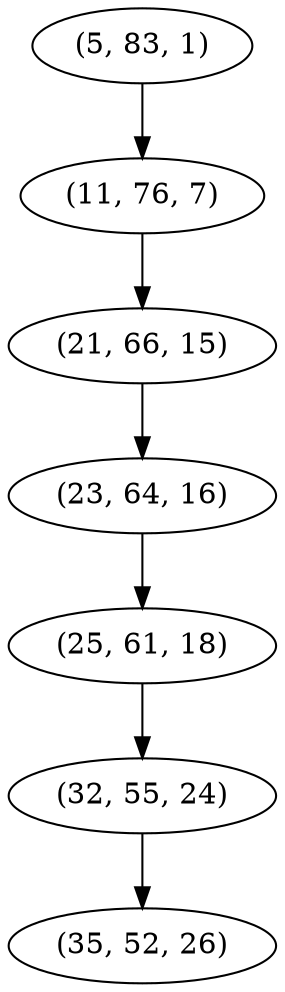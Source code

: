 digraph tree {
    "(5, 83, 1)";
    "(11, 76, 7)";
    "(21, 66, 15)";
    "(23, 64, 16)";
    "(25, 61, 18)";
    "(32, 55, 24)";
    "(35, 52, 26)";
    "(5, 83, 1)" -> "(11, 76, 7)";
    "(11, 76, 7)" -> "(21, 66, 15)";
    "(21, 66, 15)" -> "(23, 64, 16)";
    "(23, 64, 16)" -> "(25, 61, 18)";
    "(25, 61, 18)" -> "(32, 55, 24)";
    "(32, 55, 24)" -> "(35, 52, 26)";
}
